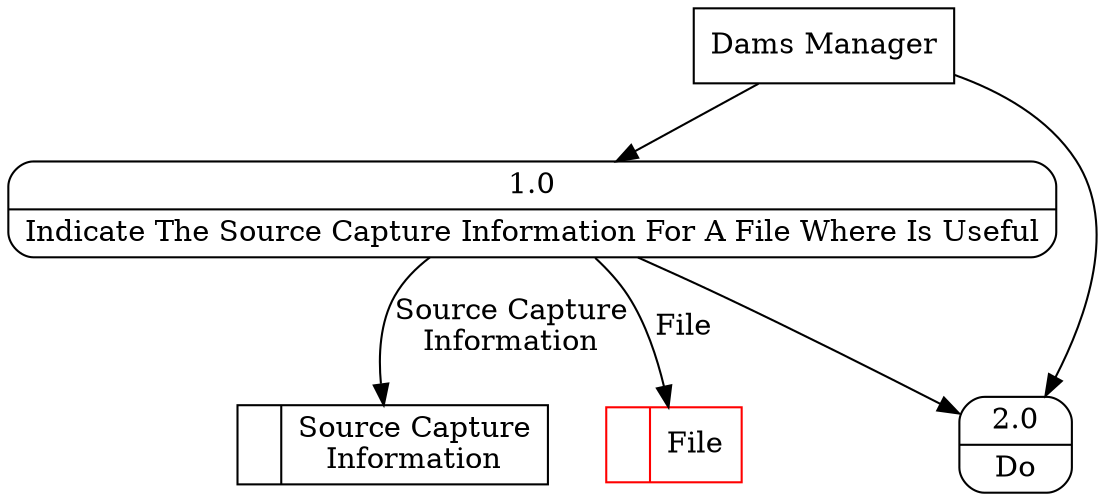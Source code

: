 digraph dfd2{ 
node[shape=record]
200 [label="<f0>  |<f1> Source Capture\nInformation " ];
201 [label="<f0>  |<f1> File " color=red];
202 [label="Dams Manager" shape=box];
203 [label="{<f0> 1.0|<f1> Indicate The Source Capture Information For A File Where Is Useful }" shape=Mrecord];
204 [label="{<f0> 2.0|<f1> Do }" shape=Mrecord];
202 -> 203
202 -> 204
203 -> 204
203 -> 200 [label="Source Capture\nInformation"]
203 -> 201 [label="File"]
}